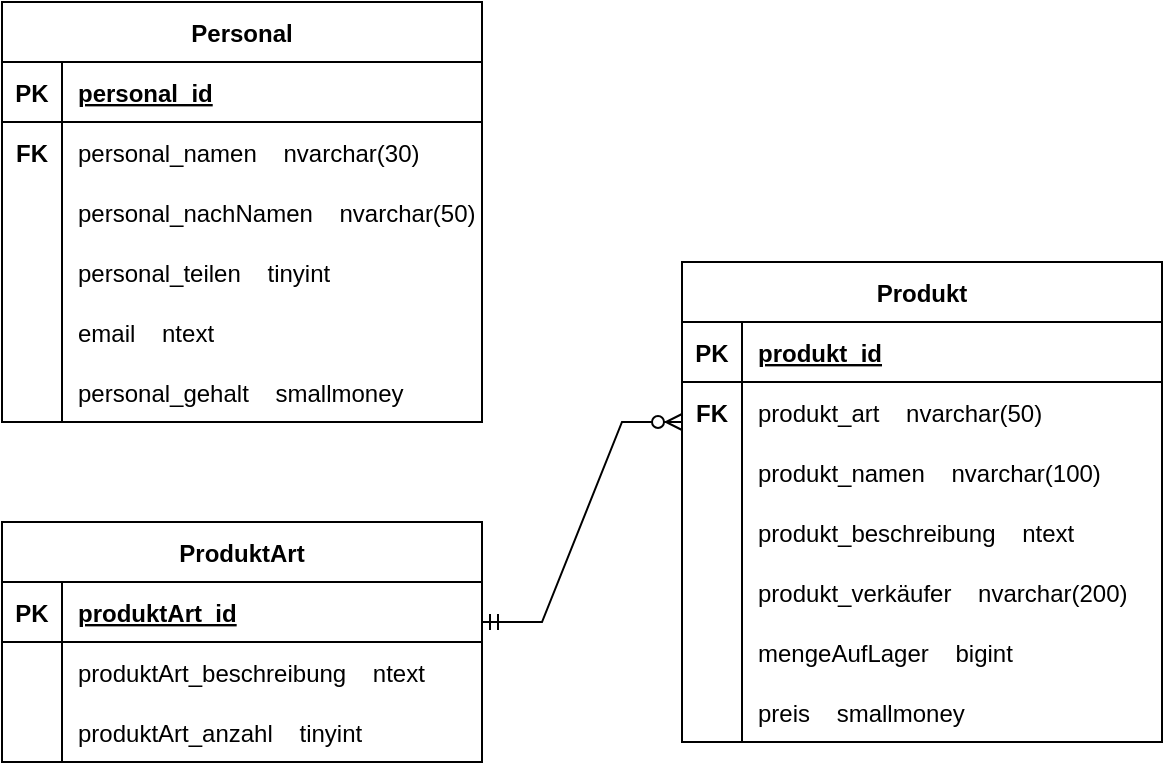 <mxfile version="20.5.3" type="github">
  <diagram id="LR1XBKghwZaLtV2Ki1cn" name="Sayfa -1">
    <mxGraphModel dx="1836" dy="589" grid="1" gridSize="10" guides="1" tooltips="1" connect="1" arrows="1" fold="1" page="1" pageScale="1" pageWidth="827" pageHeight="1169" math="0" shadow="0">
      <root>
        <mxCell id="0" />
        <mxCell id="1" parent="0" />
        <mxCell id="DWpP5DCIQEwwzq5wqVg--1" value="Produkt" style="shape=table;startSize=30;container=1;collapsible=1;childLayout=tableLayout;fixedRows=1;rowLines=0;fontStyle=1;align=center;resizeLast=1;" vertex="1" parent="1">
          <mxGeometry x="320" y="160" width="240" height="240" as="geometry" />
        </mxCell>
        <mxCell id="DWpP5DCIQEwwzq5wqVg--2" value="" style="shape=tableRow;horizontal=0;startSize=0;swimlaneHead=0;swimlaneBody=0;fillColor=none;collapsible=0;dropTarget=0;points=[[0,0.5],[1,0.5]];portConstraint=eastwest;top=0;left=0;right=0;bottom=1;" vertex="1" parent="DWpP5DCIQEwwzq5wqVg--1">
          <mxGeometry y="30" width="240" height="30" as="geometry" />
        </mxCell>
        <mxCell id="DWpP5DCIQEwwzq5wqVg--3" value="PK" style="shape=partialRectangle;connectable=0;fillColor=none;top=0;left=0;bottom=0;right=0;fontStyle=1;overflow=hidden;" vertex="1" parent="DWpP5DCIQEwwzq5wqVg--2">
          <mxGeometry width="30" height="30" as="geometry">
            <mxRectangle width="30" height="30" as="alternateBounds" />
          </mxGeometry>
        </mxCell>
        <mxCell id="DWpP5DCIQEwwzq5wqVg--4" value="produkt_id" style="shape=partialRectangle;connectable=0;fillColor=none;top=0;left=0;bottom=0;right=0;align=left;spacingLeft=6;fontStyle=5;overflow=hidden;" vertex="1" parent="DWpP5DCIQEwwzq5wqVg--2">
          <mxGeometry x="30" width="210" height="30" as="geometry">
            <mxRectangle width="210" height="30" as="alternateBounds" />
          </mxGeometry>
        </mxCell>
        <mxCell id="DWpP5DCIQEwwzq5wqVg--64" style="shape=tableRow;horizontal=0;startSize=0;swimlaneHead=0;swimlaneBody=0;fillColor=none;collapsible=0;dropTarget=0;points=[[0,0.5],[1,0.5]];portConstraint=eastwest;top=0;left=0;right=0;bottom=0;" vertex="1" parent="DWpP5DCIQEwwzq5wqVg--1">
          <mxGeometry y="60" width="240" height="30" as="geometry" />
        </mxCell>
        <mxCell id="DWpP5DCIQEwwzq5wqVg--65" value="FK" style="shape=partialRectangle;connectable=0;fillColor=none;top=0;left=0;bottom=0;right=0;editable=1;overflow=hidden;fontStyle=1" vertex="1" parent="DWpP5DCIQEwwzq5wqVg--64">
          <mxGeometry width="30" height="30" as="geometry">
            <mxRectangle width="30" height="30" as="alternateBounds" />
          </mxGeometry>
        </mxCell>
        <mxCell id="DWpP5DCIQEwwzq5wqVg--66" value="produkt_art    nvarchar(50)" style="shape=partialRectangle;connectable=0;fillColor=none;top=0;left=0;bottom=0;right=0;align=left;spacingLeft=6;overflow=hidden;" vertex="1" parent="DWpP5DCIQEwwzq5wqVg--64">
          <mxGeometry x="30" width="210" height="30" as="geometry">
            <mxRectangle width="210" height="30" as="alternateBounds" />
          </mxGeometry>
        </mxCell>
        <mxCell id="DWpP5DCIQEwwzq5wqVg--61" style="shape=tableRow;horizontal=0;startSize=0;swimlaneHead=0;swimlaneBody=0;fillColor=none;collapsible=0;dropTarget=0;points=[[0,0.5],[1,0.5]];portConstraint=eastwest;top=0;left=0;right=0;bottom=0;" vertex="1" parent="DWpP5DCIQEwwzq5wqVg--1">
          <mxGeometry y="90" width="240" height="30" as="geometry" />
        </mxCell>
        <mxCell id="DWpP5DCIQEwwzq5wqVg--62" style="shape=partialRectangle;connectable=0;fillColor=none;top=0;left=0;bottom=0;right=0;editable=1;overflow=hidden;" vertex="1" parent="DWpP5DCIQEwwzq5wqVg--61">
          <mxGeometry width="30" height="30" as="geometry">
            <mxRectangle width="30" height="30" as="alternateBounds" />
          </mxGeometry>
        </mxCell>
        <mxCell id="DWpP5DCIQEwwzq5wqVg--63" value="produkt_namen    nvarchar(100)" style="shape=partialRectangle;connectable=0;fillColor=none;top=0;left=0;bottom=0;right=0;align=left;spacingLeft=6;overflow=hidden;" vertex="1" parent="DWpP5DCIQEwwzq5wqVg--61">
          <mxGeometry x="30" width="210" height="30" as="geometry">
            <mxRectangle width="210" height="30" as="alternateBounds" />
          </mxGeometry>
        </mxCell>
        <mxCell id="DWpP5DCIQEwwzq5wqVg--67" style="shape=tableRow;horizontal=0;startSize=0;swimlaneHead=0;swimlaneBody=0;fillColor=none;collapsible=0;dropTarget=0;points=[[0,0.5],[1,0.5]];portConstraint=eastwest;top=0;left=0;right=0;bottom=0;" vertex="1" parent="DWpP5DCIQEwwzq5wqVg--1">
          <mxGeometry y="120" width="240" height="30" as="geometry" />
        </mxCell>
        <mxCell id="DWpP5DCIQEwwzq5wqVg--68" style="shape=partialRectangle;connectable=0;fillColor=none;top=0;left=0;bottom=0;right=0;editable=1;overflow=hidden;" vertex="1" parent="DWpP5DCIQEwwzq5wqVg--67">
          <mxGeometry width="30" height="30" as="geometry">
            <mxRectangle width="30" height="30" as="alternateBounds" />
          </mxGeometry>
        </mxCell>
        <mxCell id="DWpP5DCIQEwwzq5wqVg--69" value="produkt_beschreibung    ntext" style="shape=partialRectangle;connectable=0;fillColor=none;top=0;left=0;bottom=0;right=0;align=left;spacingLeft=6;overflow=hidden;" vertex="1" parent="DWpP5DCIQEwwzq5wqVg--67">
          <mxGeometry x="30" width="210" height="30" as="geometry">
            <mxRectangle width="210" height="30" as="alternateBounds" />
          </mxGeometry>
        </mxCell>
        <mxCell id="DWpP5DCIQEwwzq5wqVg--70" style="shape=tableRow;horizontal=0;startSize=0;swimlaneHead=0;swimlaneBody=0;fillColor=none;collapsible=0;dropTarget=0;points=[[0,0.5],[1,0.5]];portConstraint=eastwest;top=0;left=0;right=0;bottom=0;" vertex="1" parent="DWpP5DCIQEwwzq5wqVg--1">
          <mxGeometry y="150" width="240" height="30" as="geometry" />
        </mxCell>
        <mxCell id="DWpP5DCIQEwwzq5wqVg--71" style="shape=partialRectangle;connectable=0;fillColor=none;top=0;left=0;bottom=0;right=0;editable=1;overflow=hidden;" vertex="1" parent="DWpP5DCIQEwwzq5wqVg--70">
          <mxGeometry width="30" height="30" as="geometry">
            <mxRectangle width="30" height="30" as="alternateBounds" />
          </mxGeometry>
        </mxCell>
        <mxCell id="DWpP5DCIQEwwzq5wqVg--72" value="produkt_verkäufer    nvarchar(200)" style="shape=partialRectangle;connectable=0;fillColor=none;top=0;left=0;bottom=0;right=0;align=left;spacingLeft=6;overflow=hidden;" vertex="1" parent="DWpP5DCIQEwwzq5wqVg--70">
          <mxGeometry x="30" width="210" height="30" as="geometry">
            <mxRectangle width="210" height="30" as="alternateBounds" />
          </mxGeometry>
        </mxCell>
        <mxCell id="DWpP5DCIQEwwzq5wqVg--73" style="shape=tableRow;horizontal=0;startSize=0;swimlaneHead=0;swimlaneBody=0;fillColor=none;collapsible=0;dropTarget=0;points=[[0,0.5],[1,0.5]];portConstraint=eastwest;top=0;left=0;right=0;bottom=0;" vertex="1" parent="DWpP5DCIQEwwzq5wqVg--1">
          <mxGeometry y="180" width="240" height="30" as="geometry" />
        </mxCell>
        <mxCell id="DWpP5DCIQEwwzq5wqVg--74" style="shape=partialRectangle;connectable=0;fillColor=none;top=0;left=0;bottom=0;right=0;editable=1;overflow=hidden;" vertex="1" parent="DWpP5DCIQEwwzq5wqVg--73">
          <mxGeometry width="30" height="30" as="geometry">
            <mxRectangle width="30" height="30" as="alternateBounds" />
          </mxGeometry>
        </mxCell>
        <mxCell id="DWpP5DCIQEwwzq5wqVg--75" value="mengeAufLager    bigint" style="shape=partialRectangle;connectable=0;fillColor=none;top=0;left=0;bottom=0;right=0;align=left;spacingLeft=6;overflow=hidden;" vertex="1" parent="DWpP5DCIQEwwzq5wqVg--73">
          <mxGeometry x="30" width="210" height="30" as="geometry">
            <mxRectangle width="210" height="30" as="alternateBounds" />
          </mxGeometry>
        </mxCell>
        <mxCell id="DWpP5DCIQEwwzq5wqVg--76" style="shape=tableRow;horizontal=0;startSize=0;swimlaneHead=0;swimlaneBody=0;fillColor=none;collapsible=0;dropTarget=0;points=[[0,0.5],[1,0.5]];portConstraint=eastwest;top=0;left=0;right=0;bottom=0;" vertex="1" parent="DWpP5DCIQEwwzq5wqVg--1">
          <mxGeometry y="210" width="240" height="30" as="geometry" />
        </mxCell>
        <mxCell id="DWpP5DCIQEwwzq5wqVg--77" style="shape=partialRectangle;connectable=0;fillColor=none;top=0;left=0;bottom=0;right=0;editable=1;overflow=hidden;" vertex="1" parent="DWpP5DCIQEwwzq5wqVg--76">
          <mxGeometry width="30" height="30" as="geometry">
            <mxRectangle width="30" height="30" as="alternateBounds" />
          </mxGeometry>
        </mxCell>
        <mxCell id="DWpP5DCIQEwwzq5wqVg--78" value="preis    smallmoney" style="shape=partialRectangle;connectable=0;fillColor=none;top=0;left=0;bottom=0;right=0;align=left;spacingLeft=6;overflow=hidden;" vertex="1" parent="DWpP5DCIQEwwzq5wqVg--76">
          <mxGeometry x="30" width="210" height="30" as="geometry">
            <mxRectangle width="210" height="30" as="alternateBounds" />
          </mxGeometry>
        </mxCell>
        <mxCell id="DWpP5DCIQEwwzq5wqVg--82" value="ProduktArt" style="shape=table;startSize=30;container=1;collapsible=1;childLayout=tableLayout;fixedRows=1;rowLines=0;fontStyle=1;align=center;resizeLast=1;" vertex="1" parent="1">
          <mxGeometry x="-20" y="290" width="240" height="120" as="geometry" />
        </mxCell>
        <mxCell id="DWpP5DCIQEwwzq5wqVg--83" value="" style="shape=tableRow;horizontal=0;startSize=0;swimlaneHead=0;swimlaneBody=0;fillColor=none;collapsible=0;dropTarget=0;points=[[0,0.5],[1,0.5]];portConstraint=eastwest;top=0;left=0;right=0;bottom=1;" vertex="1" parent="DWpP5DCIQEwwzq5wqVg--82">
          <mxGeometry y="30" width="240" height="30" as="geometry" />
        </mxCell>
        <mxCell id="DWpP5DCIQEwwzq5wqVg--84" value="PK" style="shape=partialRectangle;connectable=0;fillColor=none;top=0;left=0;bottom=0;right=0;fontStyle=1;overflow=hidden;" vertex="1" parent="DWpP5DCIQEwwzq5wqVg--83">
          <mxGeometry width="30" height="30" as="geometry">
            <mxRectangle width="30" height="30" as="alternateBounds" />
          </mxGeometry>
        </mxCell>
        <mxCell id="DWpP5DCIQEwwzq5wqVg--85" value="produktArt_id" style="shape=partialRectangle;connectable=0;fillColor=none;top=0;left=0;bottom=0;right=0;align=left;spacingLeft=6;fontStyle=5;overflow=hidden;" vertex="1" parent="DWpP5DCIQEwwzq5wqVg--83">
          <mxGeometry x="30" width="210" height="30" as="geometry">
            <mxRectangle width="210" height="30" as="alternateBounds" />
          </mxGeometry>
        </mxCell>
        <mxCell id="DWpP5DCIQEwwzq5wqVg--92" style="shape=tableRow;horizontal=0;startSize=0;swimlaneHead=0;swimlaneBody=0;fillColor=none;collapsible=0;dropTarget=0;points=[[0,0.5],[1,0.5]];portConstraint=eastwest;top=0;left=0;right=0;bottom=0;" vertex="1" parent="DWpP5DCIQEwwzq5wqVg--82">
          <mxGeometry y="60" width="240" height="30" as="geometry" />
        </mxCell>
        <mxCell id="DWpP5DCIQEwwzq5wqVg--93" style="shape=partialRectangle;connectable=0;fillColor=none;top=0;left=0;bottom=0;right=0;editable=1;overflow=hidden;" vertex="1" parent="DWpP5DCIQEwwzq5wqVg--92">
          <mxGeometry width="30" height="30" as="geometry">
            <mxRectangle width="30" height="30" as="alternateBounds" />
          </mxGeometry>
        </mxCell>
        <mxCell id="DWpP5DCIQEwwzq5wqVg--94" value="produktArt_beschreibung    ntext" style="shape=partialRectangle;connectable=0;fillColor=none;top=0;left=0;bottom=0;right=0;align=left;spacingLeft=6;overflow=hidden;" vertex="1" parent="DWpP5DCIQEwwzq5wqVg--92">
          <mxGeometry x="30" width="210" height="30" as="geometry">
            <mxRectangle width="210" height="30" as="alternateBounds" />
          </mxGeometry>
        </mxCell>
        <mxCell id="DWpP5DCIQEwwzq5wqVg--104" style="shape=tableRow;horizontal=0;startSize=0;swimlaneHead=0;swimlaneBody=0;fillColor=none;collapsible=0;dropTarget=0;points=[[0,0.5],[1,0.5]];portConstraint=eastwest;top=0;left=0;right=0;bottom=0;" vertex="1" parent="DWpP5DCIQEwwzq5wqVg--82">
          <mxGeometry y="90" width="240" height="30" as="geometry" />
        </mxCell>
        <mxCell id="DWpP5DCIQEwwzq5wqVg--105" style="shape=partialRectangle;connectable=0;fillColor=none;top=0;left=0;bottom=0;right=0;editable=1;overflow=hidden;" vertex="1" parent="DWpP5DCIQEwwzq5wqVg--104">
          <mxGeometry width="30" height="30" as="geometry">
            <mxRectangle width="30" height="30" as="alternateBounds" />
          </mxGeometry>
        </mxCell>
        <mxCell id="DWpP5DCIQEwwzq5wqVg--106" value="produktArt_anzahl    tinyint" style="shape=partialRectangle;connectable=0;fillColor=none;top=0;left=0;bottom=0;right=0;align=left;spacingLeft=6;overflow=hidden;" vertex="1" parent="DWpP5DCIQEwwzq5wqVg--104">
          <mxGeometry x="30" width="210" height="30" as="geometry">
            <mxRectangle width="210" height="30" as="alternateBounds" />
          </mxGeometry>
        </mxCell>
        <mxCell id="DWpP5DCIQEwwzq5wqVg--108" value="" style="edgeStyle=entityRelationEdgeStyle;fontSize=12;html=1;endArrow=ERzeroToMany;startArrow=ERmandOne;rounded=0;" edge="1" parent="1">
          <mxGeometry width="100" height="100" relative="1" as="geometry">
            <mxPoint x="220" y="340" as="sourcePoint" />
            <mxPoint x="320" y="240" as="targetPoint" />
          </mxGeometry>
        </mxCell>
        <mxCell id="DWpP5DCIQEwwzq5wqVg--109" value="Personal" style="shape=table;startSize=30;container=1;collapsible=1;childLayout=tableLayout;fixedRows=1;rowLines=0;fontStyle=1;align=center;resizeLast=1;" vertex="1" parent="1">
          <mxGeometry x="-20" y="30" width="240" height="210" as="geometry" />
        </mxCell>
        <mxCell id="DWpP5DCIQEwwzq5wqVg--110" value="" style="shape=tableRow;horizontal=0;startSize=0;swimlaneHead=0;swimlaneBody=0;fillColor=none;collapsible=0;dropTarget=0;points=[[0,0.5],[1,0.5]];portConstraint=eastwest;top=0;left=0;right=0;bottom=1;" vertex="1" parent="DWpP5DCIQEwwzq5wqVg--109">
          <mxGeometry y="30" width="240" height="30" as="geometry" />
        </mxCell>
        <mxCell id="DWpP5DCIQEwwzq5wqVg--111" value="PK" style="shape=partialRectangle;connectable=0;fillColor=none;top=0;left=0;bottom=0;right=0;fontStyle=1;overflow=hidden;" vertex="1" parent="DWpP5DCIQEwwzq5wqVg--110">
          <mxGeometry width="30" height="30" as="geometry">
            <mxRectangle width="30" height="30" as="alternateBounds" />
          </mxGeometry>
        </mxCell>
        <mxCell id="DWpP5DCIQEwwzq5wqVg--112" value="personal_id" style="shape=partialRectangle;connectable=0;fillColor=none;top=0;left=0;bottom=0;right=0;align=left;spacingLeft=6;fontStyle=5;overflow=hidden;" vertex="1" parent="DWpP5DCIQEwwzq5wqVg--110">
          <mxGeometry x="30" width="210" height="30" as="geometry">
            <mxRectangle width="210" height="30" as="alternateBounds" />
          </mxGeometry>
        </mxCell>
        <mxCell id="DWpP5DCIQEwwzq5wqVg--113" style="shape=tableRow;horizontal=0;startSize=0;swimlaneHead=0;swimlaneBody=0;fillColor=none;collapsible=0;dropTarget=0;points=[[0,0.5],[1,0.5]];portConstraint=eastwest;top=0;left=0;right=0;bottom=0;" vertex="1" parent="DWpP5DCIQEwwzq5wqVg--109">
          <mxGeometry y="60" width="240" height="30" as="geometry" />
        </mxCell>
        <mxCell id="DWpP5DCIQEwwzq5wqVg--114" value="FK" style="shape=partialRectangle;connectable=0;fillColor=none;top=0;left=0;bottom=0;right=0;editable=1;overflow=hidden;fontStyle=1" vertex="1" parent="DWpP5DCIQEwwzq5wqVg--113">
          <mxGeometry width="30" height="30" as="geometry">
            <mxRectangle width="30" height="30" as="alternateBounds" />
          </mxGeometry>
        </mxCell>
        <mxCell id="DWpP5DCIQEwwzq5wqVg--115" value="personal_namen    nvarchar(30)" style="shape=partialRectangle;connectable=0;fillColor=none;top=0;left=0;bottom=0;right=0;align=left;spacingLeft=6;overflow=hidden;" vertex="1" parent="DWpP5DCIQEwwzq5wqVg--113">
          <mxGeometry x="30" width="210" height="30" as="geometry">
            <mxRectangle width="210" height="30" as="alternateBounds" />
          </mxGeometry>
        </mxCell>
        <mxCell id="DWpP5DCIQEwwzq5wqVg--116" style="shape=tableRow;horizontal=0;startSize=0;swimlaneHead=0;swimlaneBody=0;fillColor=none;collapsible=0;dropTarget=0;points=[[0,0.5],[1,0.5]];portConstraint=eastwest;top=0;left=0;right=0;bottom=0;" vertex="1" parent="DWpP5DCIQEwwzq5wqVg--109">
          <mxGeometry y="90" width="240" height="30" as="geometry" />
        </mxCell>
        <mxCell id="DWpP5DCIQEwwzq5wqVg--117" style="shape=partialRectangle;connectable=0;fillColor=none;top=0;left=0;bottom=0;right=0;editable=1;overflow=hidden;" vertex="1" parent="DWpP5DCIQEwwzq5wqVg--116">
          <mxGeometry width="30" height="30" as="geometry">
            <mxRectangle width="30" height="30" as="alternateBounds" />
          </mxGeometry>
        </mxCell>
        <mxCell id="DWpP5DCIQEwwzq5wqVg--118" value="personal_nachNamen    nvarchar(50)" style="shape=partialRectangle;connectable=0;fillColor=none;top=0;left=0;bottom=0;right=0;align=left;spacingLeft=6;overflow=hidden;" vertex="1" parent="DWpP5DCIQEwwzq5wqVg--116">
          <mxGeometry x="30" width="210" height="30" as="geometry">
            <mxRectangle width="210" height="30" as="alternateBounds" />
          </mxGeometry>
        </mxCell>
        <mxCell id="DWpP5DCIQEwwzq5wqVg--119" style="shape=tableRow;horizontal=0;startSize=0;swimlaneHead=0;swimlaneBody=0;fillColor=none;collapsible=0;dropTarget=0;points=[[0,0.5],[1,0.5]];portConstraint=eastwest;top=0;left=0;right=0;bottom=0;" vertex="1" parent="DWpP5DCIQEwwzq5wqVg--109">
          <mxGeometry y="120" width="240" height="30" as="geometry" />
        </mxCell>
        <mxCell id="DWpP5DCIQEwwzq5wqVg--120" style="shape=partialRectangle;connectable=0;fillColor=none;top=0;left=0;bottom=0;right=0;editable=1;overflow=hidden;" vertex="1" parent="DWpP5DCIQEwwzq5wqVg--119">
          <mxGeometry width="30" height="30" as="geometry">
            <mxRectangle width="30" height="30" as="alternateBounds" />
          </mxGeometry>
        </mxCell>
        <mxCell id="DWpP5DCIQEwwzq5wqVg--121" value="personal_teilen    tinyint    " style="shape=partialRectangle;connectable=0;fillColor=none;top=0;left=0;bottom=0;right=0;align=left;spacingLeft=6;overflow=hidden;" vertex="1" parent="DWpP5DCIQEwwzq5wqVg--119">
          <mxGeometry x="30" width="210" height="30" as="geometry">
            <mxRectangle width="210" height="30" as="alternateBounds" />
          </mxGeometry>
        </mxCell>
        <mxCell id="DWpP5DCIQEwwzq5wqVg--122" style="shape=tableRow;horizontal=0;startSize=0;swimlaneHead=0;swimlaneBody=0;fillColor=none;collapsible=0;dropTarget=0;points=[[0,0.5],[1,0.5]];portConstraint=eastwest;top=0;left=0;right=0;bottom=0;" vertex="1" parent="DWpP5DCIQEwwzq5wqVg--109">
          <mxGeometry y="150" width="240" height="30" as="geometry" />
        </mxCell>
        <mxCell id="DWpP5DCIQEwwzq5wqVg--123" style="shape=partialRectangle;connectable=0;fillColor=none;top=0;left=0;bottom=0;right=0;editable=1;overflow=hidden;" vertex="1" parent="DWpP5DCIQEwwzq5wqVg--122">
          <mxGeometry width="30" height="30" as="geometry">
            <mxRectangle width="30" height="30" as="alternateBounds" />
          </mxGeometry>
        </mxCell>
        <mxCell id="DWpP5DCIQEwwzq5wqVg--124" value="email    ntext" style="shape=partialRectangle;connectable=0;fillColor=none;top=0;left=0;bottom=0;right=0;align=left;spacingLeft=6;overflow=hidden;" vertex="1" parent="DWpP5DCIQEwwzq5wqVg--122">
          <mxGeometry x="30" width="210" height="30" as="geometry">
            <mxRectangle width="210" height="30" as="alternateBounds" />
          </mxGeometry>
        </mxCell>
        <mxCell id="DWpP5DCIQEwwzq5wqVg--125" style="shape=tableRow;horizontal=0;startSize=0;swimlaneHead=0;swimlaneBody=0;fillColor=none;collapsible=0;dropTarget=0;points=[[0,0.5],[1,0.5]];portConstraint=eastwest;top=0;left=0;right=0;bottom=0;" vertex="1" parent="DWpP5DCIQEwwzq5wqVg--109">
          <mxGeometry y="180" width="240" height="30" as="geometry" />
        </mxCell>
        <mxCell id="DWpP5DCIQEwwzq5wqVg--126" style="shape=partialRectangle;connectable=0;fillColor=none;top=0;left=0;bottom=0;right=0;editable=1;overflow=hidden;" vertex="1" parent="DWpP5DCIQEwwzq5wqVg--125">
          <mxGeometry width="30" height="30" as="geometry">
            <mxRectangle width="30" height="30" as="alternateBounds" />
          </mxGeometry>
        </mxCell>
        <mxCell id="DWpP5DCIQEwwzq5wqVg--127" value="personal_gehalt    smallmoney" style="shape=partialRectangle;connectable=0;fillColor=none;top=0;left=0;bottom=0;right=0;align=left;spacingLeft=6;overflow=hidden;" vertex="1" parent="DWpP5DCIQEwwzq5wqVg--125">
          <mxGeometry x="30" width="210" height="30" as="geometry">
            <mxRectangle width="210" height="30" as="alternateBounds" />
          </mxGeometry>
        </mxCell>
      </root>
    </mxGraphModel>
  </diagram>
</mxfile>
